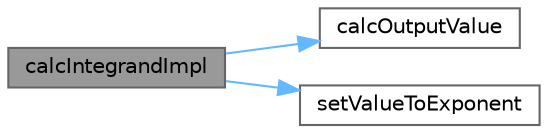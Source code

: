 digraph "calcIntegrandImpl"
{
 // LATEX_PDF_SIZE
  bgcolor="transparent";
  edge [fontname=Helvetica,fontsize=10,labelfontname=Helvetica,labelfontsize=10];
  node [fontname=Helvetica,fontsize=10,shape=box,height=0.2,width=0.4];
  rankdir="LR";
  Node1 [id="Node000001",label="calcIntegrandImpl",height=0.2,width=0.4,color="gray40", fillcolor="grey60", style="filled", fontcolor="black",tooltip=" "];
  Node1 -> Node2 [id="edge1_Node000001_Node000002",color="steelblue1",style="solid",tooltip=" "];
  Node2 [id="Node000002",label="calcOutputValue",height=0.2,width=0.4,color="grey40", fillcolor="white", style="filled",URL="$class_open_sim_1_1_moco_custom_output_goal.html#a559cdd8c3dfc3699d4bac86d3ee93d32",tooltip=" "];
  Node1 -> Node3 [id="edge2_Node000001_Node000003",color="steelblue1",style="solid",tooltip=" "];
  Node3 [id="Node000003",label="setValueToExponent",height=0.2,width=0.4,color="grey40", fillcolor="white", style="filled",URL="$class_open_sim_1_1_moco_custom_output_goal.html#ae6b338a3b42cd1e8da5bdec44509ca50",tooltip=" "];
}
